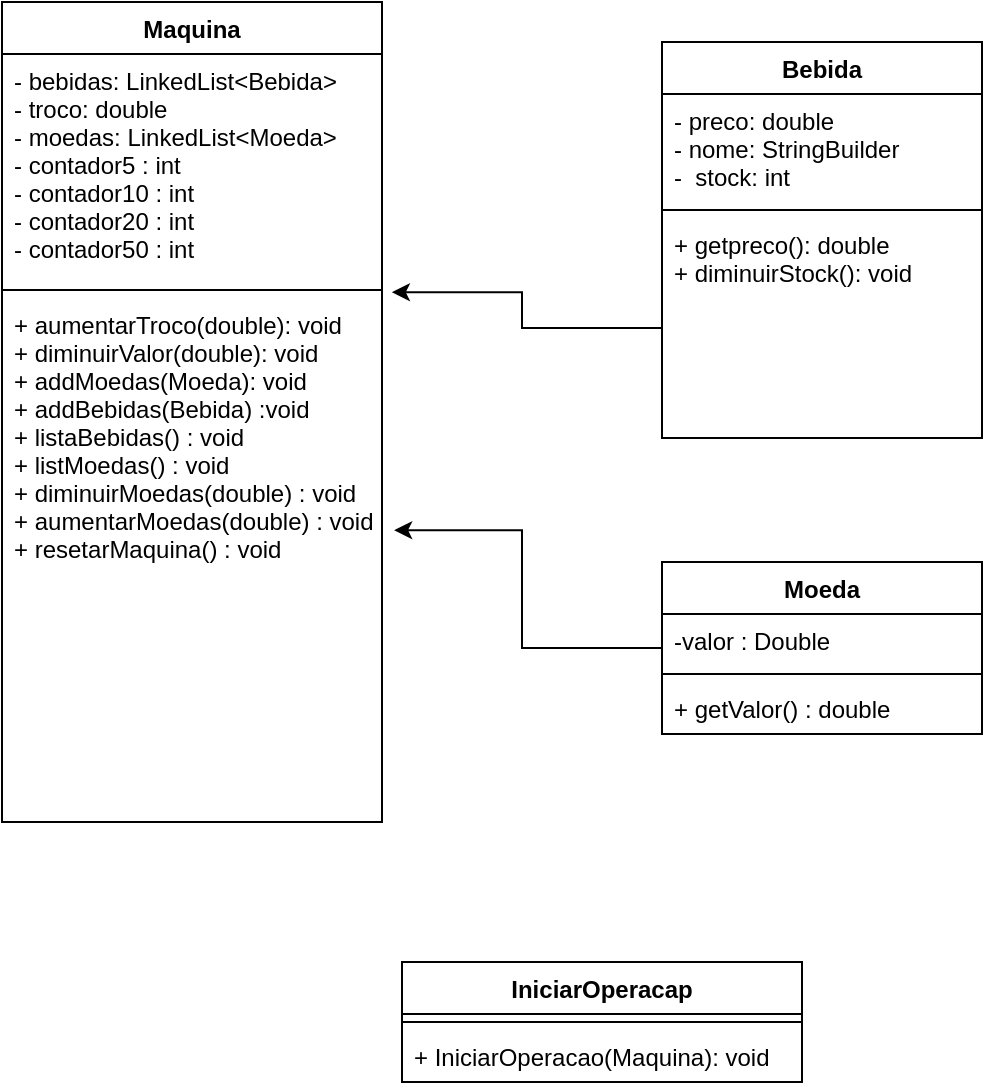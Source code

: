 <mxfile version="20.8.23" type="device"><diagram name="Page-1" id="aU5K-J2blj1NrIHBUlix"><mxGraphModel dx="712" dy="786" grid="1" gridSize="10" guides="1" tooltips="1" connect="1" arrows="1" fold="1" page="1" pageScale="1" pageWidth="850" pageHeight="1100" math="0" shadow="0"><root><mxCell id="0"/><mxCell id="1" parent="0"/><mxCell id="JMFrA8-uHv8YTBzCPiWq-9" value="Bebida" style="swimlane;fontStyle=1;align=center;verticalAlign=top;childLayout=stackLayout;horizontal=1;startSize=26;horizontalStack=0;resizeParent=1;resizeParentMax=0;resizeLast=0;collapsible=1;marginBottom=0;" parent="1" vertex="1"><mxGeometry x="470" y="270" width="160" height="198" as="geometry"/></mxCell><mxCell id="JMFrA8-uHv8YTBzCPiWq-10" value="- preco: double&#10;- nome: StringBuilder&#10;-  stock: int" style="text;strokeColor=none;fillColor=none;align=left;verticalAlign=top;spacingLeft=4;spacingRight=4;overflow=hidden;rotatable=0;points=[[0,0.5],[1,0.5]];portConstraint=eastwest;" parent="JMFrA8-uHv8YTBzCPiWq-9" vertex="1"><mxGeometry y="26" width="160" height="54" as="geometry"/></mxCell><mxCell id="JMFrA8-uHv8YTBzCPiWq-11" value="" style="line;strokeWidth=1;fillColor=none;align=left;verticalAlign=middle;spacingTop=-1;spacingLeft=3;spacingRight=3;rotatable=0;labelPosition=right;points=[];portConstraint=eastwest;strokeColor=inherit;" parent="JMFrA8-uHv8YTBzCPiWq-9" vertex="1"><mxGeometry y="80" width="160" height="8" as="geometry"/></mxCell><mxCell id="JMFrA8-uHv8YTBzCPiWq-12" value="+ getpreco(): double&#10;+ diminuirStock(): void" style="text;strokeColor=none;fillColor=none;align=left;verticalAlign=top;spacingLeft=4;spacingRight=4;overflow=hidden;rotatable=0;points=[[0,0.5],[1,0.5]];portConstraint=eastwest;" parent="JMFrA8-uHv8YTBzCPiWq-9" vertex="1"><mxGeometry y="88" width="160" height="110" as="geometry"/></mxCell><mxCell id="JMFrA8-uHv8YTBzCPiWq-14" value="Maquina" style="swimlane;fontStyle=1;align=center;verticalAlign=top;childLayout=stackLayout;horizontal=1;startSize=26;horizontalStack=0;resizeParent=1;resizeParentMax=0;resizeLast=0;collapsible=1;marginBottom=0;" parent="1" vertex="1"><mxGeometry x="140" y="250" width="190" height="410" as="geometry"/></mxCell><mxCell id="JMFrA8-uHv8YTBzCPiWq-15" value="- bebidas: LinkedList&lt;Bebida&gt;&#10;- troco: double&#10;- moedas: LinkedList&lt;Moeda&gt;&#10;- contador5 : int &#10;- contador10 : int&#10;- contador20 : int&#10;- contador50 : int" style="text;strokeColor=none;fillColor=none;align=left;verticalAlign=top;spacingLeft=4;spacingRight=4;overflow=hidden;rotatable=0;points=[[0,0.5],[1,0.5]];portConstraint=eastwest;" parent="JMFrA8-uHv8YTBzCPiWq-14" vertex="1"><mxGeometry y="26" width="190" height="114" as="geometry"/></mxCell><mxCell id="JMFrA8-uHv8YTBzCPiWq-16" value="" style="line;strokeWidth=1;fillColor=none;align=left;verticalAlign=middle;spacingTop=-1;spacingLeft=3;spacingRight=3;rotatable=0;labelPosition=right;points=[];portConstraint=eastwest;strokeColor=inherit;" parent="JMFrA8-uHv8YTBzCPiWq-14" vertex="1"><mxGeometry y="140" width="190" height="8" as="geometry"/></mxCell><mxCell id="JMFrA8-uHv8YTBzCPiWq-17" value="+ aumentarTroco(double): void&#10;+ diminuirValor(double): void &#10;+ addMoedas(Moeda): void&#10;+ addBebidas(Bebida) :void&#10;+ listaBebidas() : void&#10;+ listMoedas() : void&#10;+ diminuirMoedas(double) : void&#10;+ aumentarMoedas(double) : void&#10;+ resetarMaquina() : void&#10;" style="text;strokeColor=none;fillColor=none;align=left;verticalAlign=top;spacingLeft=4;spacingRight=4;overflow=hidden;rotatable=0;points=[[0,0.5],[1,0.5]];portConstraint=eastwest;" parent="JMFrA8-uHv8YTBzCPiWq-14" vertex="1"><mxGeometry y="148" width="190" height="262" as="geometry"/></mxCell><mxCell id="bM4BzU3v0pa5RuodL8Rf-1" style="edgeStyle=orthogonalEdgeStyle;rounded=0;orthogonalLoop=1;jettySize=auto;html=1;entryX=1.026;entryY=-0.011;entryDx=0;entryDy=0;entryPerimeter=0;" edge="1" parent="1" source="JMFrA8-uHv8YTBzCPiWq-12" target="JMFrA8-uHv8YTBzCPiWq-17"><mxGeometry relative="1" as="geometry"/></mxCell><mxCell id="bM4BzU3v0pa5RuodL8Rf-6" style="edgeStyle=orthogonalEdgeStyle;rounded=0;orthogonalLoop=1;jettySize=auto;html=1;entryX=1.032;entryY=0.443;entryDx=0;entryDy=0;entryPerimeter=0;" edge="1" parent="1" source="bM4BzU3v0pa5RuodL8Rf-2" target="JMFrA8-uHv8YTBzCPiWq-17"><mxGeometry relative="1" as="geometry"/></mxCell><mxCell id="bM4BzU3v0pa5RuodL8Rf-2" value="Moeda" style="swimlane;fontStyle=1;align=center;verticalAlign=top;childLayout=stackLayout;horizontal=1;startSize=26;horizontalStack=0;resizeParent=1;resizeParentMax=0;resizeLast=0;collapsible=1;marginBottom=0;" vertex="1" parent="1"><mxGeometry x="470" y="530" width="160" height="86" as="geometry"/></mxCell><mxCell id="bM4BzU3v0pa5RuodL8Rf-3" value="-valor : Double" style="text;strokeColor=none;fillColor=none;align=left;verticalAlign=top;spacingLeft=4;spacingRight=4;overflow=hidden;rotatable=0;points=[[0,0.5],[1,0.5]];portConstraint=eastwest;" vertex="1" parent="bM4BzU3v0pa5RuodL8Rf-2"><mxGeometry y="26" width="160" height="26" as="geometry"/></mxCell><mxCell id="bM4BzU3v0pa5RuodL8Rf-4" value="" style="line;strokeWidth=1;fillColor=none;align=left;verticalAlign=middle;spacingTop=-1;spacingLeft=3;spacingRight=3;rotatable=0;labelPosition=right;points=[];portConstraint=eastwest;strokeColor=inherit;" vertex="1" parent="bM4BzU3v0pa5RuodL8Rf-2"><mxGeometry y="52" width="160" height="8" as="geometry"/></mxCell><mxCell id="bM4BzU3v0pa5RuodL8Rf-5" value="+ getValor() : double" style="text;strokeColor=none;fillColor=none;align=left;verticalAlign=top;spacingLeft=4;spacingRight=4;overflow=hidden;rotatable=0;points=[[0,0.5],[1,0.5]];portConstraint=eastwest;" vertex="1" parent="bM4BzU3v0pa5RuodL8Rf-2"><mxGeometry y="60" width="160" height="26" as="geometry"/></mxCell><mxCell id="bM4BzU3v0pa5RuodL8Rf-7" value="IniciarOperacap" style="swimlane;fontStyle=1;align=center;verticalAlign=top;childLayout=stackLayout;horizontal=1;startSize=26;horizontalStack=0;resizeParent=1;resizeParentMax=0;resizeLast=0;collapsible=1;marginBottom=0;" vertex="1" parent="1"><mxGeometry x="340" y="730" width="200" height="60" as="geometry"/></mxCell><mxCell id="bM4BzU3v0pa5RuodL8Rf-9" value="" style="line;strokeWidth=1;fillColor=none;align=left;verticalAlign=middle;spacingTop=-1;spacingLeft=3;spacingRight=3;rotatable=0;labelPosition=right;points=[];portConstraint=eastwest;strokeColor=inherit;" vertex="1" parent="bM4BzU3v0pa5RuodL8Rf-7"><mxGeometry y="26" width="200" height="8" as="geometry"/></mxCell><mxCell id="bM4BzU3v0pa5RuodL8Rf-10" value="+ IniciarOperacao(Maquina): void " style="text;strokeColor=none;fillColor=none;align=left;verticalAlign=top;spacingLeft=4;spacingRight=4;overflow=hidden;rotatable=0;points=[[0,0.5],[1,0.5]];portConstraint=eastwest;" vertex="1" parent="bM4BzU3v0pa5RuodL8Rf-7"><mxGeometry y="34" width="200" height="26" as="geometry"/></mxCell></root></mxGraphModel></diagram></mxfile>